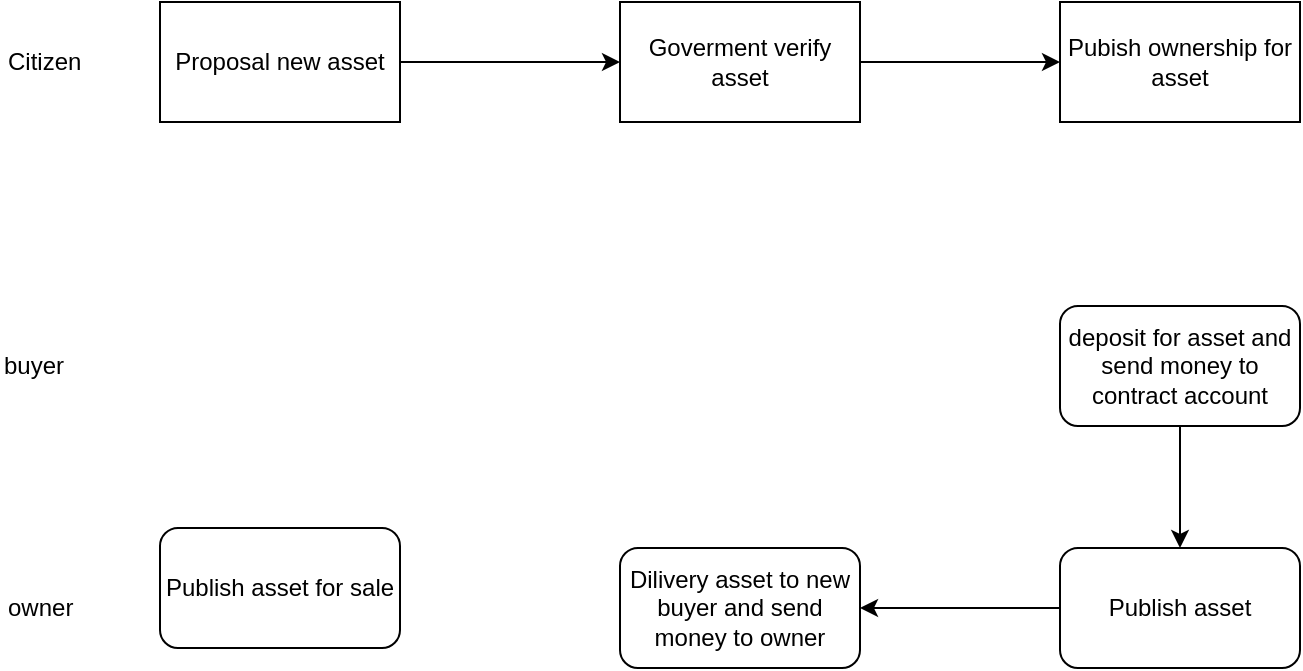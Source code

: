 <mxfile version="10.6.1" type="github"><diagram id="KYL8Zg_xzrWMuSCYjahT" name="Page-1"><mxGraphModel dx="753" dy="530" grid="1" gridSize="10" guides="1" tooltips="1" connect="1" arrows="1" fold="1" page="1" pageScale="1" pageWidth="827" pageHeight="1169" math="0" shadow="0"><root><mxCell id="0"/><mxCell id="1" parent="0"/><mxCell id="_oiHxybhAZO2tKzSoEPW-8" style="edgeStyle=orthogonalEdgeStyle;rounded=0;orthogonalLoop=1;jettySize=auto;html=1;exitX=1;exitY=0.5;exitDx=0;exitDy=0;entryX=0;entryY=0.5;entryDx=0;entryDy=0;" edge="1" parent="1" source="iP0LjuJn6CLyfBEeaAX9-1" target="_oiHxybhAZO2tKzSoEPW-2"><mxGeometry relative="1" as="geometry"/></mxCell><mxCell id="iP0LjuJn6CLyfBEeaAX9-1" value="Proposal new asset&lt;br&gt;" style="rounded=0;whiteSpace=wrap;html=1;" parent="1" vertex="1"><mxGeometry x="120" y="34" width="120" height="60" as="geometry"/></mxCell><mxCell id="iP0LjuJn6CLyfBEeaAX9-2" value="&lt;span&gt;Citizen&lt;/span&gt;" style="text;html=1;resizable=0;points=[];autosize=1;align=left;verticalAlign=top;spacingTop=-4;" parent="1" vertex="1"><mxGeometry x="42" y="54" width="50" height="20" as="geometry"/></mxCell><mxCell id="_oiHxybhAZO2tKzSoEPW-9" style="edgeStyle=orthogonalEdgeStyle;rounded=0;orthogonalLoop=1;jettySize=auto;html=1;exitX=1;exitY=0.5;exitDx=0;exitDy=0;entryX=0;entryY=0.5;entryDx=0;entryDy=0;" edge="1" parent="1" source="_oiHxybhAZO2tKzSoEPW-2" target="_oiHxybhAZO2tKzSoEPW-3"><mxGeometry relative="1" as="geometry"/></mxCell><mxCell id="_oiHxybhAZO2tKzSoEPW-2" value="Goverment verify asset" style="rounded=0;whiteSpace=wrap;html=1;" vertex="1" parent="1"><mxGeometry x="350" y="34" width="120" height="60" as="geometry"/></mxCell><mxCell id="_oiHxybhAZO2tKzSoEPW-3" value="Pubish ownership for asset&lt;br&gt;" style="rounded=0;whiteSpace=wrap;html=1;" vertex="1" parent="1"><mxGeometry x="570" y="34" width="120" height="60" as="geometry"/></mxCell><mxCell id="_oiHxybhAZO2tKzSoEPW-12" style="edgeStyle=orthogonalEdgeStyle;rounded=0;orthogonalLoop=1;jettySize=auto;html=1;exitX=0.5;exitY=1;exitDx=0;exitDy=0;entryX=0.5;entryY=0;entryDx=0;entryDy=0;" edge="1" parent="1" source="_oiHxybhAZO2tKzSoEPW-4" target="_oiHxybhAZO2tKzSoEPW-11"><mxGeometry relative="1" as="geometry"/></mxCell><mxCell id="_oiHxybhAZO2tKzSoEPW-4" value="deposit for asset and send money to contract account" style="rounded=1;whiteSpace=wrap;html=1;" vertex="1" parent="1"><mxGeometry x="570" y="186" width="120" height="60" as="geometry"/></mxCell><mxCell id="_oiHxybhAZO2tKzSoEPW-5" value="buyer" style="text;html=1;resizable=0;points=[];autosize=1;align=left;verticalAlign=top;spacingTop=-4;" vertex="1" parent="1"><mxGeometry x="40" y="206" width="50" height="20" as="geometry"/></mxCell><mxCell id="_oiHxybhAZO2tKzSoEPW-6" value="owner" style="text;html=1;resizable=0;points=[];autosize=1;align=left;verticalAlign=top;spacingTop=-4;" vertex="1" parent="1"><mxGeometry x="42" y="327" width="50" height="20" as="geometry"/></mxCell><mxCell id="_oiHxybhAZO2tKzSoEPW-14" style="edgeStyle=orthogonalEdgeStyle;rounded=0;orthogonalLoop=1;jettySize=auto;html=1;exitX=0;exitY=0.5;exitDx=0;exitDy=0;entryX=1;entryY=0.5;entryDx=0;entryDy=0;" edge="1" parent="1" source="_oiHxybhAZO2tKzSoEPW-11" target="_oiHxybhAZO2tKzSoEPW-13"><mxGeometry relative="1" as="geometry"/></mxCell><mxCell id="_oiHxybhAZO2tKzSoEPW-11" value="Publish asset" style="rounded=1;whiteSpace=wrap;html=1;" vertex="1" parent="1"><mxGeometry x="570" y="307" width="120" height="60" as="geometry"/></mxCell><mxCell id="_oiHxybhAZO2tKzSoEPW-13" value="Dilivery asset to new buyer and send money to owner" style="rounded=1;whiteSpace=wrap;html=1;" vertex="1" parent="1"><mxGeometry x="350" y="307" width="120" height="60" as="geometry"/></mxCell><mxCell id="_oiHxybhAZO2tKzSoEPW-16" value="Publish asset for sale" style="rounded=1;whiteSpace=wrap;html=1;" vertex="1" parent="1"><mxGeometry x="120" y="297" width="120" height="60" as="geometry"/></mxCell></root></mxGraphModel></diagram></mxfile>